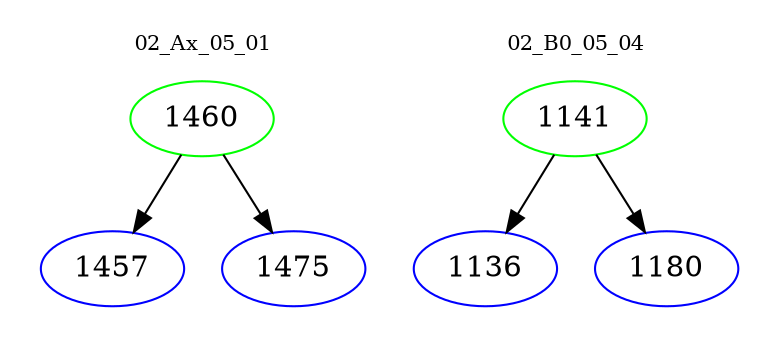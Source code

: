 digraph{
subgraph cluster_0 {
color = white
label = "02_Ax_05_01";
fontsize=10;
T0_1460 [label="1460", color="green"]
T0_1460 -> T0_1457 [color="black"]
T0_1457 [label="1457", color="blue"]
T0_1460 -> T0_1475 [color="black"]
T0_1475 [label="1475", color="blue"]
}
subgraph cluster_1 {
color = white
label = "02_B0_05_04";
fontsize=10;
T1_1141 [label="1141", color="green"]
T1_1141 -> T1_1136 [color="black"]
T1_1136 [label="1136", color="blue"]
T1_1141 -> T1_1180 [color="black"]
T1_1180 [label="1180", color="blue"]
}
}
